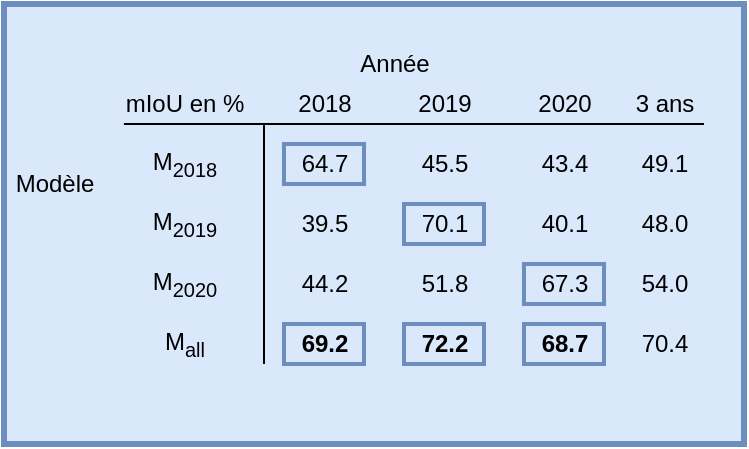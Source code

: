 <mxfile version="14.8.4" type="device"><diagram id="Q2tXcFmhulNJT2mUu70Q" name="Page-1"><mxGraphModel dx="643" dy="358" grid="1" gridSize="10" guides="1" tooltips="1" connect="1" arrows="1" fold="1" page="1" pageScale="1" pageWidth="827" pageHeight="1169" math="0" shadow="0"><root><mxCell id="0"/><mxCell id="1" parent="0"/><mxCell id="dAJbB3b-zwiPBvrVKV_J-23" value="" style="rounded=0;whiteSpace=wrap;html=1;labelBackgroundColor=none;strokeWidth=3;fillColor=#dae8fc;strokeColor=#6C8EBF;" parent="1" vertex="1"><mxGeometry x="100" y="100" width="370" height="220" as="geometry"/></mxCell><mxCell id="dAJbB3b-zwiPBvrVKV_J-1" value="Modèle" style="text;html=1;align=center;verticalAlign=middle;resizable=0;points=[];autosize=1;strokeColor=none;" parent="1" vertex="1"><mxGeometry x="100" y="180" width="50" height="20" as="geometry"/></mxCell><mxCell id="dAJbB3b-zwiPBvrVKV_J-2" value="2018" style="text;html=1;align=center;verticalAlign=middle;resizable=0;points=[];autosize=1;strokeColor=none;" parent="1" vertex="1"><mxGeometry x="240" y="140" width="40" height="20" as="geometry"/></mxCell><mxCell id="dAJbB3b-zwiPBvrVKV_J-3" value="&lt;div&gt;2019&lt;/div&gt;" style="text;html=1;align=center;verticalAlign=middle;resizable=0;points=[];autosize=1;strokeColor=none;" parent="1" vertex="1"><mxGeometry x="300" y="140" width="40" height="20" as="geometry"/></mxCell><mxCell id="dAJbB3b-zwiPBvrVKV_J-4" value="&lt;div&gt;2020&lt;/div&gt;" style="text;html=1;align=center;verticalAlign=middle;resizable=0;points=[];autosize=1;strokeColor=none;" parent="1" vertex="1"><mxGeometry x="360" y="140" width="40" height="20" as="geometry"/></mxCell><mxCell id="dAJbB3b-zwiPBvrVKV_J-5" value="3 ans" style="text;html=1;align=center;verticalAlign=middle;resizable=0;points=[];autosize=1;strokeColor=none;" parent="1" vertex="1"><mxGeometry x="410" y="140" width="40" height="20" as="geometry"/></mxCell><mxCell id="dAJbB3b-zwiPBvrVKV_J-6" value="&lt;div&gt;M&lt;sub&gt;2018&lt;/sub&gt;&lt;/div&gt;" style="text;html=1;align=center;verticalAlign=middle;resizable=0;points=[];autosize=1;strokeColor=none;" parent="1" vertex="1"><mxGeometry x="165" y="170" width="50" height="20" as="geometry"/></mxCell><mxCell id="dAJbB3b-zwiPBvrVKV_J-7" value="M&lt;sub&gt;all&lt;/sub&gt;" style="text;html=1;align=center;verticalAlign=middle;resizable=0;points=[];autosize=1;strokeColor=none;" parent="1" vertex="1"><mxGeometry x="170" y="260" width="40" height="20" as="geometry"/></mxCell><mxCell id="dAJbB3b-zwiPBvrVKV_J-8" value="64.7" style="text;html=1;align=center;verticalAlign=middle;resizable=0;points=[];autosize=1;strokeWidth=2;fillColor=#dae8fc;strokeColor=#6C8EBF;" parent="1" vertex="1"><mxGeometry x="240" y="170" width="40" height="20" as="geometry"/></mxCell><mxCell id="dAJbB3b-zwiPBvrVKV_J-9" value="45.5" style="text;html=1;align=center;verticalAlign=middle;resizable=0;points=[];autosize=1;strokeColor=none;" parent="1" vertex="1"><mxGeometry x="300" y="170" width="40" height="20" as="geometry"/></mxCell><mxCell id="dAJbB3b-zwiPBvrVKV_J-10" value="43.4" style="text;html=1;align=center;verticalAlign=middle;resizable=0;points=[];autosize=1;fontStyle=0;labelBorderColor=none;strokeWidth=2;" parent="1" vertex="1"><mxGeometry x="360" y="170" width="40" height="20" as="geometry"/></mxCell><mxCell id="dAJbB3b-zwiPBvrVKV_J-11" value="49.1" style="text;html=1;align=center;verticalAlign=middle;resizable=0;points=[];autosize=1;strokeWidth=2;" parent="1" vertex="1"><mxGeometry x="410" y="170" width="40" height="20" as="geometry"/></mxCell><mxCell id="dAJbB3b-zwiPBvrVKV_J-12" value="39.5" style="text;html=1;align=center;verticalAlign=middle;resizable=0;points=[];autosize=1;fillColor=#dae8fc;strokeWidth=2;" parent="1" vertex="1"><mxGeometry x="240" y="200" width="40" height="20" as="geometry"/></mxCell><mxCell id="dAJbB3b-zwiPBvrVKV_J-13" value="70.1" style="text;html=1;align=center;verticalAlign=middle;resizable=0;points=[];autosize=1;strokeColor=#6C8EBF;strokeWidth=2;" parent="1" vertex="1"><mxGeometry x="300" y="200" width="40" height="20" as="geometry"/></mxCell><mxCell id="dAJbB3b-zwiPBvrVKV_J-14" value="40.1" style="text;html=1;align=center;verticalAlign=middle;resizable=0;points=[];autosize=1;fontStyle=0;fillColor=#dae8fc;strokeWidth=2;" parent="1" vertex="1"><mxGeometry x="360" y="200" width="40" height="20" as="geometry"/></mxCell><mxCell id="dAJbB3b-zwiPBvrVKV_J-15" value="48.0" style="text;html=1;align=center;verticalAlign=middle;resizable=0;points=[];autosize=1;strokeWidth=2;" parent="1" vertex="1"><mxGeometry x="410" y="200" width="40" height="20" as="geometry"/></mxCell><mxCell id="dAJbB3b-zwiPBvrVKV_J-16" value="Année" style="text;html=1;align=center;verticalAlign=middle;resizable=0;points=[];autosize=1;strokeColor=none;" parent="1" vertex="1"><mxGeometry x="270" y="120" width="50" height="20" as="geometry"/></mxCell><mxCell id="dAJbB3b-zwiPBvrVKV_J-17" value="mIoU en %" style="text;html=1;align=center;verticalAlign=middle;resizable=0;points=[];autosize=1;strokeColor=none;" parent="1" vertex="1"><mxGeometry x="155" y="140" width="70" height="20" as="geometry"/></mxCell><mxCell id="dAJbB3b-zwiPBvrVKV_J-22" value="" style="endArrow=none;html=1;fontColor=#FF3333;exitX=0.071;exitY=1;exitDx=0;exitDy=0;exitPerimeter=0;entryX=1;entryY=1;entryDx=0;entryDy=0;entryPerimeter=0;" parent="1" source="dAJbB3b-zwiPBvrVKV_J-17" target="dAJbB3b-zwiPBvrVKV_J-5" edge="1"><mxGeometry width="50" height="50" relative="1" as="geometry"><mxPoint x="280" y="280" as="sourcePoint"/><mxPoint x="330" y="230" as="targetPoint"/></mxGeometry></mxCell><mxCell id="dAJbB3b-zwiPBvrVKV_J-24" value="" style="endArrow=none;html=1;fontColor=#FF3333;" parent="1" edge="1"><mxGeometry width="50" height="50" relative="1" as="geometry"><mxPoint x="230" y="280" as="sourcePoint"/><mxPoint x="230" y="160" as="targetPoint"/></mxGeometry></mxCell><mxCell id="t_Epl60UzwiuoRET6TV3-1" value="&lt;div&gt;M&lt;sub&gt;2019&lt;/sub&gt;&lt;/div&gt;" style="text;html=1;align=center;verticalAlign=middle;resizable=0;points=[];autosize=1;strokeColor=none;" parent="1" vertex="1"><mxGeometry x="165" y="200" width="50" height="20" as="geometry"/></mxCell><mxCell id="t_Epl60UzwiuoRET6TV3-2" value="&lt;div&gt;M&lt;sub&gt;2020&lt;/sub&gt;&lt;/div&gt;" style="text;html=1;align=center;verticalAlign=middle;resizable=0;points=[];autosize=1;strokeColor=none;" parent="1" vertex="1"><mxGeometry x="165" y="230" width="50" height="20" as="geometry"/></mxCell><mxCell id="t_Epl60UzwiuoRET6TV3-3" value="&lt;b&gt;69.2&lt;/b&gt;" style="text;html=1;align=center;verticalAlign=middle;resizable=0;points=[];autosize=1;fillColor=#dae8fc;strokeWidth=2;strokeColor=#6C8EBF;" parent="1" vertex="1"><mxGeometry x="240" y="260" width="40" height="20" as="geometry"/></mxCell><mxCell id="t_Epl60UzwiuoRET6TV3-4" value="&lt;b&gt;72.2&lt;/b&gt;" style="text;html=1;align=center;verticalAlign=middle;resizable=0;points=[];autosize=1;strokeWidth=2;strokeColor=#6C8EBF;" parent="1" vertex="1"><mxGeometry x="300" y="260" width="40" height="20" as="geometry"/></mxCell><mxCell id="t_Epl60UzwiuoRET6TV3-5" value="&lt;b&gt;68.7&lt;/b&gt;" style="text;html=1;align=center;verticalAlign=middle;resizable=0;points=[];autosize=1;fontStyle=0;fillColor=#dae8fc;strokeWidth=2;strokeColor=#6C8EBF;" parent="1" vertex="1"><mxGeometry x="360" y="260" width="40" height="20" as="geometry"/></mxCell><mxCell id="t_Epl60UzwiuoRET6TV3-6" value="70.4" style="text;html=1;align=center;verticalAlign=middle;resizable=0;points=[];autosize=1;strokeWidth=2;" parent="1" vertex="1"><mxGeometry x="410" y="260" width="40" height="20" as="geometry"/></mxCell><mxCell id="t_Epl60UzwiuoRET6TV3-11" value="44.2" style="text;html=1;align=center;verticalAlign=middle;resizable=0;points=[];autosize=1;strokeWidth=2;fillColor=#dae8fc;" parent="1" vertex="1"><mxGeometry x="240" y="230" width="40" height="20" as="geometry"/></mxCell><mxCell id="t_Epl60UzwiuoRET6TV3-12" value="51.8" style="text;html=1;align=center;verticalAlign=middle;resizable=0;points=[];autosize=1;strokeColor=none;" parent="1" vertex="1"><mxGeometry x="300" y="230" width="40" height="20" as="geometry"/></mxCell><mxCell id="t_Epl60UzwiuoRET6TV3-13" value="67.3" style="text;html=1;align=center;verticalAlign=middle;resizable=0;points=[];autosize=1;fontStyle=0;labelBorderColor=none;strokeWidth=2;strokeColor=#6C8EBF;" parent="1" vertex="1"><mxGeometry x="360" y="230" width="40" height="20" as="geometry"/></mxCell><mxCell id="t_Epl60UzwiuoRET6TV3-14" value="54.0" style="text;html=1;align=center;verticalAlign=middle;resizable=0;points=[];autosize=1;strokeWidth=2;" parent="1" vertex="1"><mxGeometry x="410" y="230" width="40" height="20" as="geometry"/></mxCell></root></mxGraphModel></diagram></mxfile>